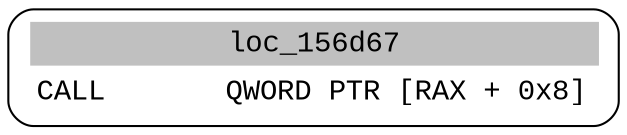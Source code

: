 digraph asm_graph {
1941 [
shape="Mrecord" fontname="Courier New"label =<<table border="0" cellborder="0" cellpadding="3"><tr><td align="center" colspan="2" bgcolor="grey">loc_156d67</td></tr><tr><td align="left">CALL       QWORD PTR [RAX + 0x8]</td></tr></table>> ];
}